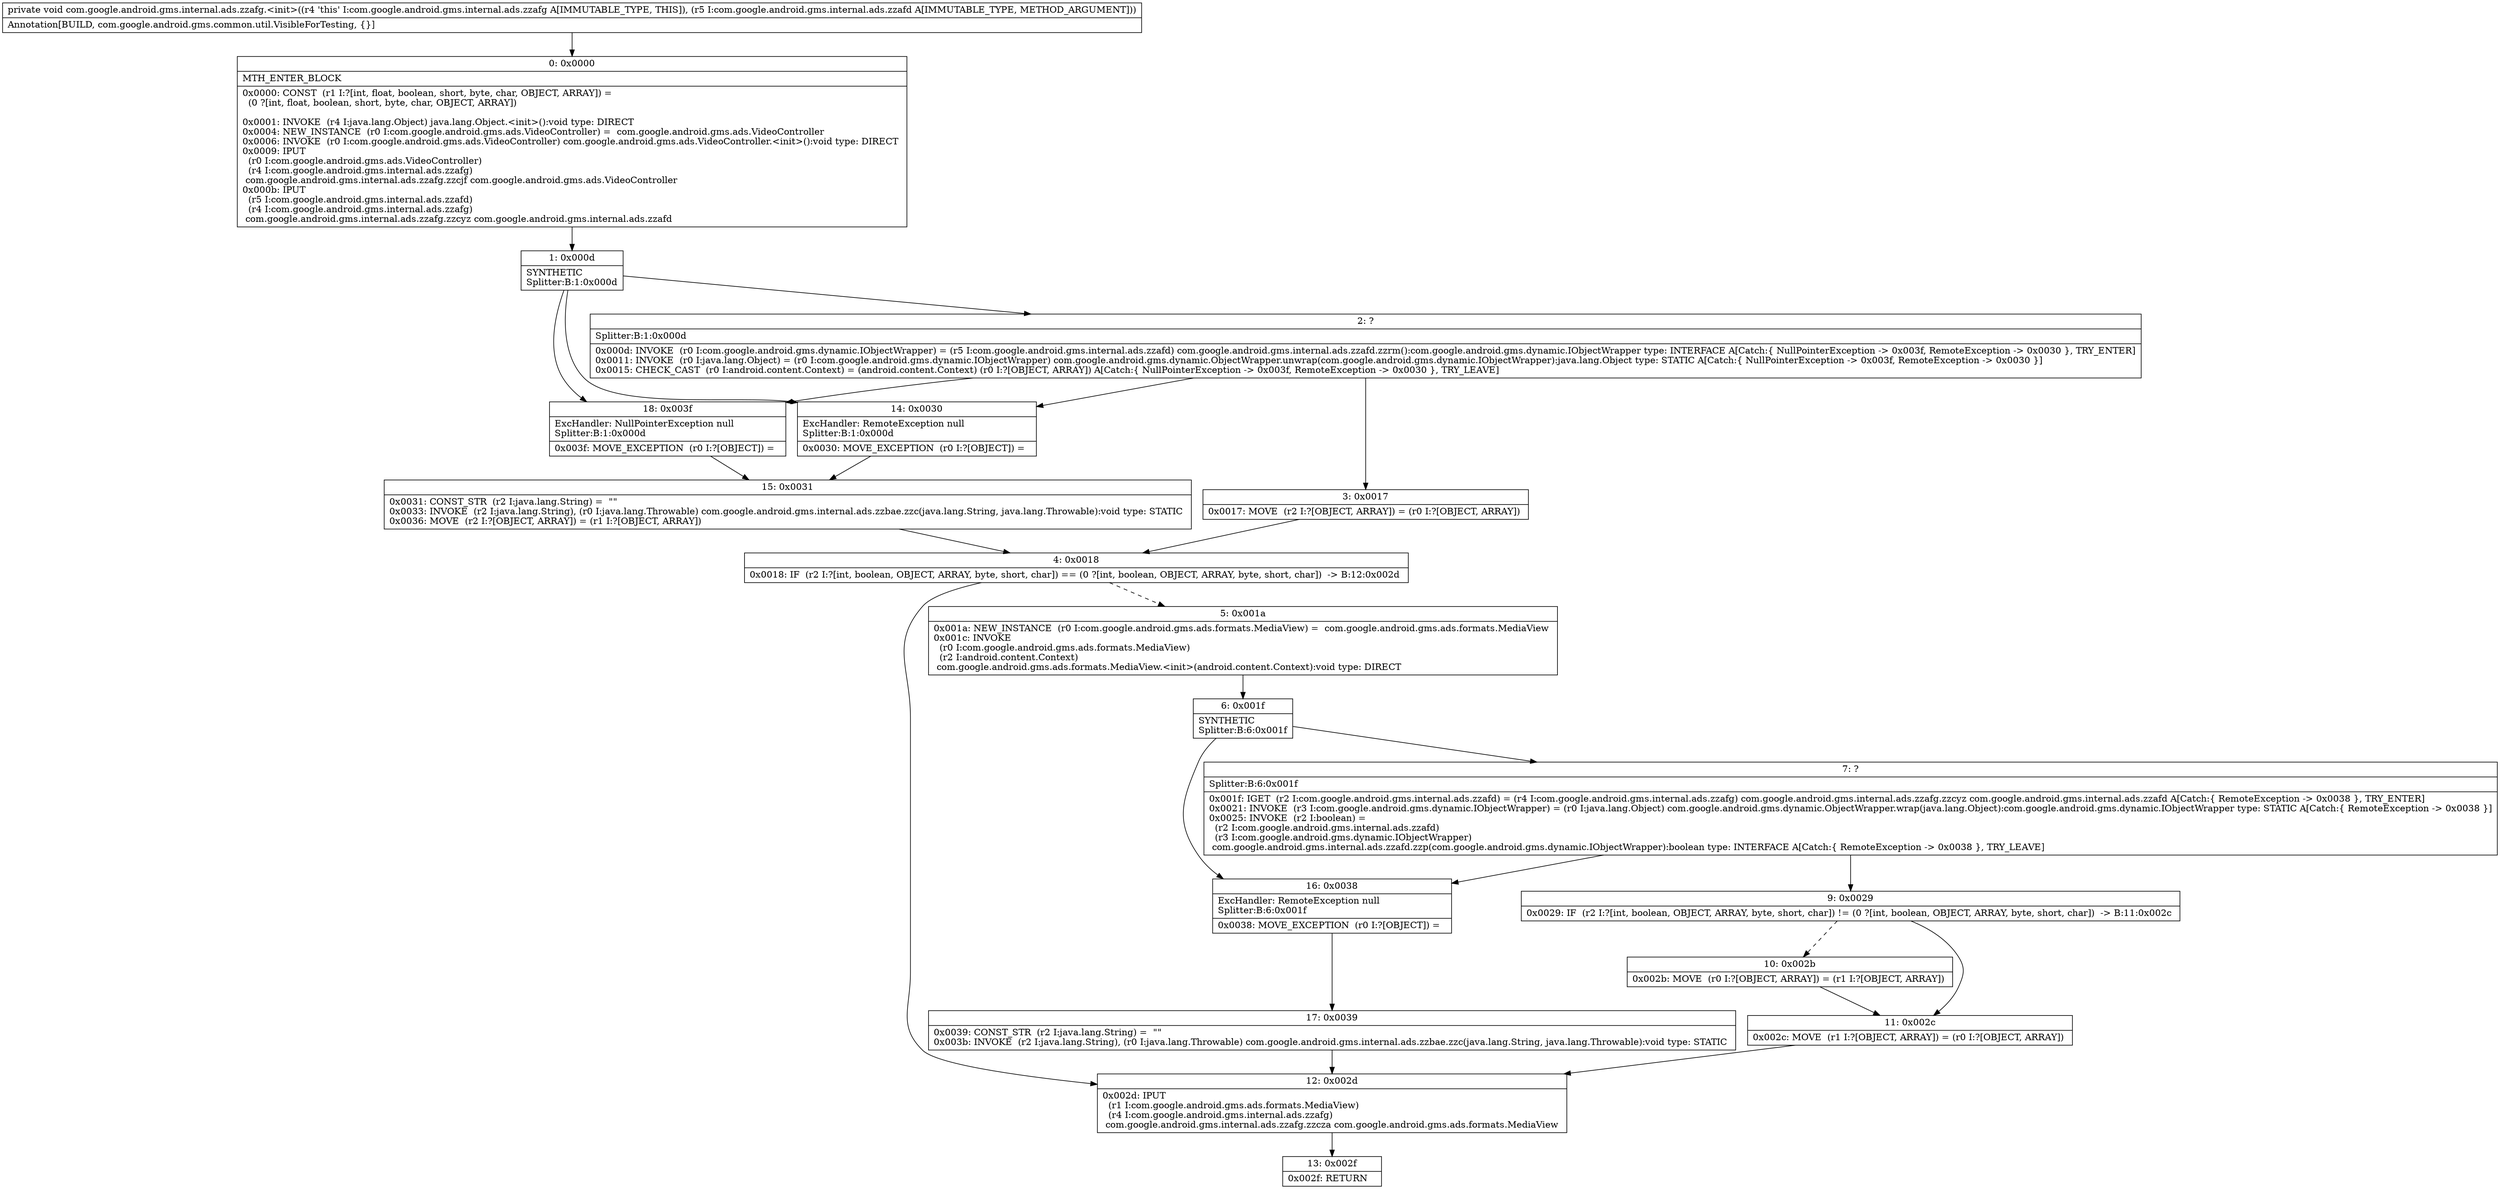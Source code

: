 digraph "CFG forcom.google.android.gms.internal.ads.zzafg.\<init\>(Lcom\/google\/android\/gms\/internal\/ads\/zzafd;)V" {
Node_0 [shape=record,label="{0\:\ 0x0000|MTH_ENTER_BLOCK\l|0x0000: CONST  (r1 I:?[int, float, boolean, short, byte, char, OBJECT, ARRAY]) = \l  (0 ?[int, float, boolean, short, byte, char, OBJECT, ARRAY])\l \l0x0001: INVOKE  (r4 I:java.lang.Object) java.lang.Object.\<init\>():void type: DIRECT \l0x0004: NEW_INSTANCE  (r0 I:com.google.android.gms.ads.VideoController) =  com.google.android.gms.ads.VideoController \l0x0006: INVOKE  (r0 I:com.google.android.gms.ads.VideoController) com.google.android.gms.ads.VideoController.\<init\>():void type: DIRECT \l0x0009: IPUT  \l  (r0 I:com.google.android.gms.ads.VideoController)\l  (r4 I:com.google.android.gms.internal.ads.zzafg)\l com.google.android.gms.internal.ads.zzafg.zzcjf com.google.android.gms.ads.VideoController \l0x000b: IPUT  \l  (r5 I:com.google.android.gms.internal.ads.zzafd)\l  (r4 I:com.google.android.gms.internal.ads.zzafg)\l com.google.android.gms.internal.ads.zzafg.zzcyz com.google.android.gms.internal.ads.zzafd \l}"];
Node_1 [shape=record,label="{1\:\ 0x000d|SYNTHETIC\lSplitter:B:1:0x000d\l}"];
Node_2 [shape=record,label="{2\:\ ?|Splitter:B:1:0x000d\l|0x000d: INVOKE  (r0 I:com.google.android.gms.dynamic.IObjectWrapper) = (r5 I:com.google.android.gms.internal.ads.zzafd) com.google.android.gms.internal.ads.zzafd.zzrm():com.google.android.gms.dynamic.IObjectWrapper type: INTERFACE A[Catch:\{ NullPointerException \-\> 0x003f, RemoteException \-\> 0x0030 \}, TRY_ENTER]\l0x0011: INVOKE  (r0 I:java.lang.Object) = (r0 I:com.google.android.gms.dynamic.IObjectWrapper) com.google.android.gms.dynamic.ObjectWrapper.unwrap(com.google.android.gms.dynamic.IObjectWrapper):java.lang.Object type: STATIC A[Catch:\{ NullPointerException \-\> 0x003f, RemoteException \-\> 0x0030 \}]\l0x0015: CHECK_CAST  (r0 I:android.content.Context) = (android.content.Context) (r0 I:?[OBJECT, ARRAY]) A[Catch:\{ NullPointerException \-\> 0x003f, RemoteException \-\> 0x0030 \}, TRY_LEAVE]\l}"];
Node_3 [shape=record,label="{3\:\ 0x0017|0x0017: MOVE  (r2 I:?[OBJECT, ARRAY]) = (r0 I:?[OBJECT, ARRAY]) \l}"];
Node_4 [shape=record,label="{4\:\ 0x0018|0x0018: IF  (r2 I:?[int, boolean, OBJECT, ARRAY, byte, short, char]) == (0 ?[int, boolean, OBJECT, ARRAY, byte, short, char])  \-\> B:12:0x002d \l}"];
Node_5 [shape=record,label="{5\:\ 0x001a|0x001a: NEW_INSTANCE  (r0 I:com.google.android.gms.ads.formats.MediaView) =  com.google.android.gms.ads.formats.MediaView \l0x001c: INVOKE  \l  (r0 I:com.google.android.gms.ads.formats.MediaView)\l  (r2 I:android.content.Context)\l com.google.android.gms.ads.formats.MediaView.\<init\>(android.content.Context):void type: DIRECT \l}"];
Node_6 [shape=record,label="{6\:\ 0x001f|SYNTHETIC\lSplitter:B:6:0x001f\l}"];
Node_7 [shape=record,label="{7\:\ ?|Splitter:B:6:0x001f\l|0x001f: IGET  (r2 I:com.google.android.gms.internal.ads.zzafd) = (r4 I:com.google.android.gms.internal.ads.zzafg) com.google.android.gms.internal.ads.zzafg.zzcyz com.google.android.gms.internal.ads.zzafd A[Catch:\{ RemoteException \-\> 0x0038 \}, TRY_ENTER]\l0x0021: INVOKE  (r3 I:com.google.android.gms.dynamic.IObjectWrapper) = (r0 I:java.lang.Object) com.google.android.gms.dynamic.ObjectWrapper.wrap(java.lang.Object):com.google.android.gms.dynamic.IObjectWrapper type: STATIC A[Catch:\{ RemoteException \-\> 0x0038 \}]\l0x0025: INVOKE  (r2 I:boolean) = \l  (r2 I:com.google.android.gms.internal.ads.zzafd)\l  (r3 I:com.google.android.gms.dynamic.IObjectWrapper)\l com.google.android.gms.internal.ads.zzafd.zzp(com.google.android.gms.dynamic.IObjectWrapper):boolean type: INTERFACE A[Catch:\{ RemoteException \-\> 0x0038 \}, TRY_LEAVE]\l}"];
Node_9 [shape=record,label="{9\:\ 0x0029|0x0029: IF  (r2 I:?[int, boolean, OBJECT, ARRAY, byte, short, char]) != (0 ?[int, boolean, OBJECT, ARRAY, byte, short, char])  \-\> B:11:0x002c \l}"];
Node_10 [shape=record,label="{10\:\ 0x002b|0x002b: MOVE  (r0 I:?[OBJECT, ARRAY]) = (r1 I:?[OBJECT, ARRAY]) \l}"];
Node_11 [shape=record,label="{11\:\ 0x002c|0x002c: MOVE  (r1 I:?[OBJECT, ARRAY]) = (r0 I:?[OBJECT, ARRAY]) \l}"];
Node_12 [shape=record,label="{12\:\ 0x002d|0x002d: IPUT  \l  (r1 I:com.google.android.gms.ads.formats.MediaView)\l  (r4 I:com.google.android.gms.internal.ads.zzafg)\l com.google.android.gms.internal.ads.zzafg.zzcza com.google.android.gms.ads.formats.MediaView \l}"];
Node_13 [shape=record,label="{13\:\ 0x002f|0x002f: RETURN   \l}"];
Node_14 [shape=record,label="{14\:\ 0x0030|ExcHandler: RemoteException null\lSplitter:B:1:0x000d\l|0x0030: MOVE_EXCEPTION  (r0 I:?[OBJECT]) =  \l}"];
Node_15 [shape=record,label="{15\:\ 0x0031|0x0031: CONST_STR  (r2 I:java.lang.String) =  \"\" \l0x0033: INVOKE  (r2 I:java.lang.String), (r0 I:java.lang.Throwable) com.google.android.gms.internal.ads.zzbae.zzc(java.lang.String, java.lang.Throwable):void type: STATIC \l0x0036: MOVE  (r2 I:?[OBJECT, ARRAY]) = (r1 I:?[OBJECT, ARRAY]) \l}"];
Node_16 [shape=record,label="{16\:\ 0x0038|ExcHandler: RemoteException null\lSplitter:B:6:0x001f\l|0x0038: MOVE_EXCEPTION  (r0 I:?[OBJECT]) =  \l}"];
Node_17 [shape=record,label="{17\:\ 0x0039|0x0039: CONST_STR  (r2 I:java.lang.String) =  \"\" \l0x003b: INVOKE  (r2 I:java.lang.String), (r0 I:java.lang.Throwable) com.google.android.gms.internal.ads.zzbae.zzc(java.lang.String, java.lang.Throwable):void type: STATIC \l}"];
Node_18 [shape=record,label="{18\:\ 0x003f|ExcHandler: NullPointerException null\lSplitter:B:1:0x000d\l|0x003f: MOVE_EXCEPTION  (r0 I:?[OBJECT]) =  \l}"];
MethodNode[shape=record,label="{private void com.google.android.gms.internal.ads.zzafg.\<init\>((r4 'this' I:com.google.android.gms.internal.ads.zzafg A[IMMUTABLE_TYPE, THIS]), (r5 I:com.google.android.gms.internal.ads.zzafd A[IMMUTABLE_TYPE, METHOD_ARGUMENT]))  | Annotation[BUILD, com.google.android.gms.common.util.VisibleForTesting, \{\}]\l}"];
MethodNode -> Node_0;
Node_0 -> Node_1;
Node_1 -> Node_2;
Node_1 -> Node_18;
Node_1 -> Node_14;
Node_2 -> Node_3;
Node_2 -> Node_18;
Node_2 -> Node_14;
Node_3 -> Node_4;
Node_4 -> Node_5[style=dashed];
Node_4 -> Node_12;
Node_5 -> Node_6;
Node_6 -> Node_7;
Node_6 -> Node_16;
Node_7 -> Node_16;
Node_7 -> Node_9;
Node_9 -> Node_10[style=dashed];
Node_9 -> Node_11;
Node_10 -> Node_11;
Node_11 -> Node_12;
Node_12 -> Node_13;
Node_14 -> Node_15;
Node_15 -> Node_4;
Node_16 -> Node_17;
Node_17 -> Node_12;
Node_18 -> Node_15;
}


